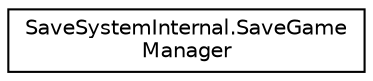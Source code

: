 digraph "Graphical Class Hierarchy"
{
 // LATEX_PDF_SIZE
  edge [fontname="Helvetica",fontsize="10",labelfontname="Helvetica",labelfontsize="10"];
  node [fontname="Helvetica",fontsize="10",shape=record];
  rankdir="LR";
  Node0 [label="SaveSystemInternal.SaveGame\lManager",height=0.2,width=0.4,color="black", fillcolor="white", style="filled",URL="$class_save_system_internal_1_1_save_game_manager.html",tooltip=" "];
}

